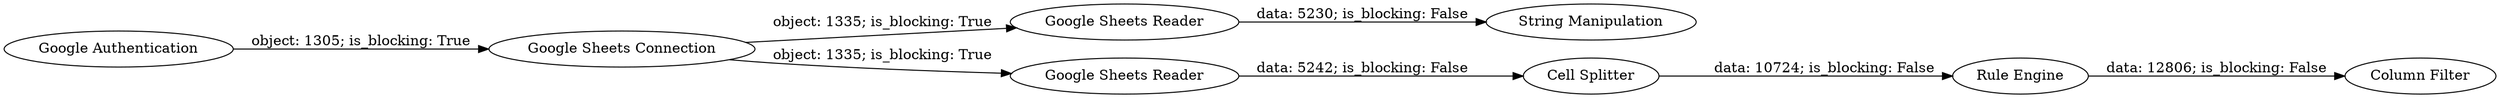 digraph {
	"333152039539927314_279" [label="Google Authentication"]
	"333152039539927314_659" [label="String Manipulation"]
	"333152039539927314_288" [label="Column Filter"]
	"333152039539927314_283" [label="Google Sheets Connection"]
	"333152039539927314_658" [label="Cell Splitter"]
	"333152039539927314_282" [label="Google Sheets Reader"]
	"333152039539927314_284" [label="Google Sheets Reader"]
	"333152039539927314_285" [label="Rule Engine"]
	"333152039539927314_279" -> "333152039539927314_283" [label="object: 1305; is_blocking: True"]
	"333152039539927314_283" -> "333152039539927314_284" [label="object: 1335; is_blocking: True"]
	"333152039539927314_285" -> "333152039539927314_288" [label="data: 12806; is_blocking: False"]
	"333152039539927314_658" -> "333152039539927314_285" [label="data: 10724; is_blocking: False"]
	"333152039539927314_283" -> "333152039539927314_282" [label="object: 1335; is_blocking: True"]
	"333152039539927314_284" -> "333152039539927314_658" [label="data: 5242; is_blocking: False"]
	"333152039539927314_282" -> "333152039539927314_659" [label="data: 5230; is_blocking: False"]
	rankdir=LR
}
